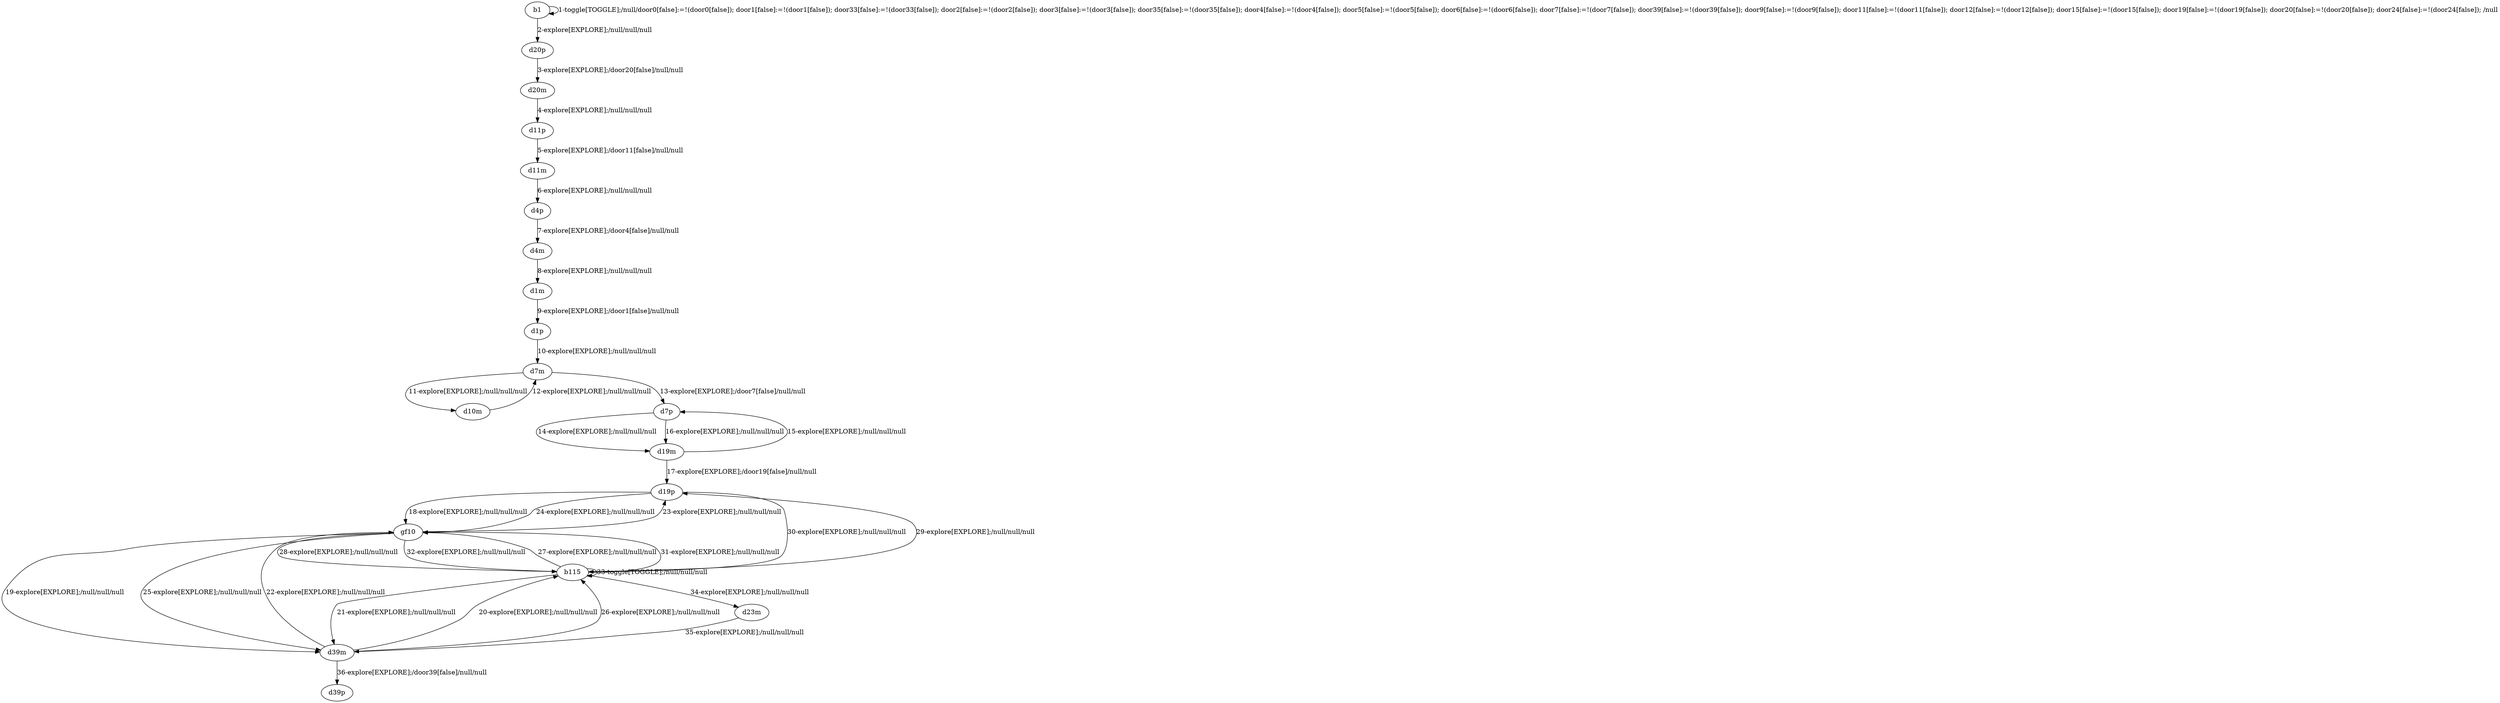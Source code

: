 # Total number of goals covered by this test: 1
# d39m --> d39p

digraph g {
"b1" -> "b1" [label = "1-toggle[TOGGLE];/null/door0[false]:=!(door0[false]); door1[false]:=!(door1[false]); door33[false]:=!(door33[false]); door2[false]:=!(door2[false]); door3[false]:=!(door3[false]); door35[false]:=!(door35[false]); door4[false]:=!(door4[false]); door5[false]:=!(door5[false]); door6[false]:=!(door6[false]); door7[false]:=!(door7[false]); door39[false]:=!(door39[false]); door9[false]:=!(door9[false]); door11[false]:=!(door11[false]); door12[false]:=!(door12[false]); door15[false]:=!(door15[false]); door19[false]:=!(door19[false]); door20[false]:=!(door20[false]); door24[false]:=!(door24[false]); /null"];
"b1" -> "d20p" [label = "2-explore[EXPLORE];/null/null/null"];
"d20p" -> "d20m" [label = "3-explore[EXPLORE];/door20[false]/null/null"];
"d20m" -> "d11p" [label = "4-explore[EXPLORE];/null/null/null"];
"d11p" -> "d11m" [label = "5-explore[EXPLORE];/door11[false]/null/null"];
"d11m" -> "d4p" [label = "6-explore[EXPLORE];/null/null/null"];
"d4p" -> "d4m" [label = "7-explore[EXPLORE];/door4[false]/null/null"];
"d4m" -> "d1m" [label = "8-explore[EXPLORE];/null/null/null"];
"d1m" -> "d1p" [label = "9-explore[EXPLORE];/door1[false]/null/null"];
"d1p" -> "d7m" [label = "10-explore[EXPLORE];/null/null/null"];
"d7m" -> "d10m" [label = "11-explore[EXPLORE];/null/null/null"];
"d10m" -> "d7m" [label = "12-explore[EXPLORE];/null/null/null"];
"d7m" -> "d7p" [label = "13-explore[EXPLORE];/door7[false]/null/null"];
"d7p" -> "d19m" [label = "14-explore[EXPLORE];/null/null/null"];
"d19m" -> "d7p" [label = "15-explore[EXPLORE];/null/null/null"];
"d7p" -> "d19m" [label = "16-explore[EXPLORE];/null/null/null"];
"d19m" -> "d19p" [label = "17-explore[EXPLORE];/door19[false]/null/null"];
"d19p" -> "gf10" [label = "18-explore[EXPLORE];/null/null/null"];
"gf10" -> "d39m" [label = "19-explore[EXPLORE];/null/null/null"];
"d39m" -> "b115" [label = "20-explore[EXPLORE];/null/null/null"];
"b115" -> "d39m" [label = "21-explore[EXPLORE];/null/null/null"];
"d39m" -> "gf10" [label = "22-explore[EXPLORE];/null/null/null"];
"gf10" -> "d19p" [label = "23-explore[EXPLORE];/null/null/null"];
"d19p" -> "gf10" [label = "24-explore[EXPLORE];/null/null/null"];
"gf10" -> "d39m" [label = "25-explore[EXPLORE];/null/null/null"];
"d39m" -> "b115" [label = "26-explore[EXPLORE];/null/null/null"];
"b115" -> "gf10" [label = "27-explore[EXPLORE];/null/null/null"];
"gf10" -> "b115" [label = "28-explore[EXPLORE];/null/null/null"];
"b115" -> "d19p" [label = "29-explore[EXPLORE];/null/null/null"];
"d19p" -> "b115" [label = "30-explore[EXPLORE];/null/null/null"];
"b115" -> "gf10" [label = "31-explore[EXPLORE];/null/null/null"];
"gf10" -> "b115" [label = "32-explore[EXPLORE];/null/null/null"];
"b115" -> "b115" [label = "33-toggle[TOGGLE];/null/null/null"];
"b115" -> "d23m" [label = "34-explore[EXPLORE];/null/null/null"];
"d23m" -> "d39m" [label = "35-explore[EXPLORE];/null/null/null"];
"d39m" -> "d39p" [label = "36-explore[EXPLORE];/door39[false]/null/null"];
}